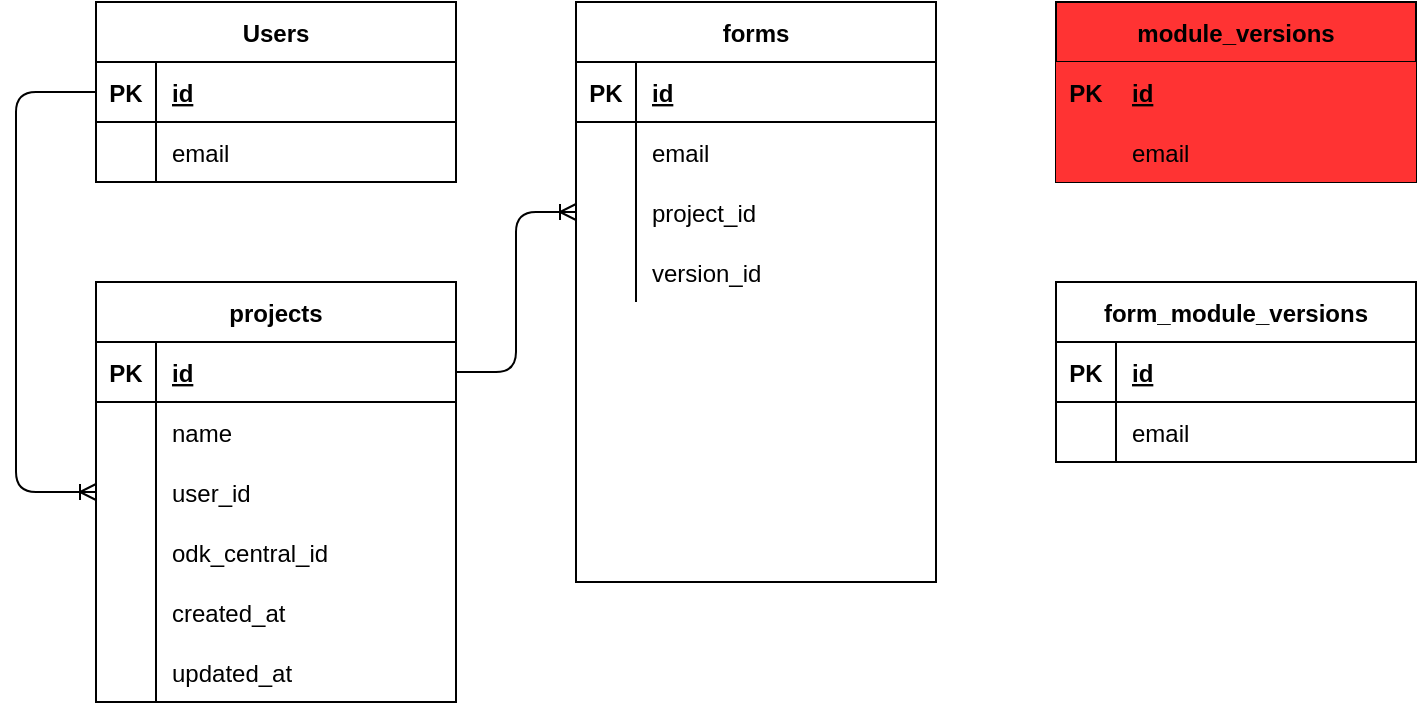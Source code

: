 <mxfile version="14.9.6" type="device"><diagram id="-RQtp0on42Yfe7cX6TAC" name="Page-1"><mxGraphModel dx="1086" dy="806" grid="1" gridSize="10" guides="1" tooltips="1" connect="1" arrows="1" fold="1" page="1" pageScale="1" pageWidth="1654" pageHeight="2336" math="0" shadow="0"><root><mxCell id="0"/><mxCell id="1" parent="0"/><mxCell id="PeWnFqlLQB9ZJIhjdBTY-1" value="Users" style="shape=table;startSize=30;container=1;collapsible=1;childLayout=tableLayout;fixedRows=1;rowLines=0;fontStyle=1;align=center;resizeLast=1;" vertex="1" parent="1"><mxGeometry x="80" y="320" width="180" height="90" as="geometry"/></mxCell><mxCell id="PeWnFqlLQB9ZJIhjdBTY-2" value="" style="shape=partialRectangle;collapsible=0;dropTarget=0;pointerEvents=0;fillColor=none;top=0;left=0;bottom=1;right=0;points=[[0,0.5],[1,0.5]];portConstraint=eastwest;" vertex="1" parent="PeWnFqlLQB9ZJIhjdBTY-1"><mxGeometry y="30" width="180" height="30" as="geometry"/></mxCell><mxCell id="PeWnFqlLQB9ZJIhjdBTY-3" value="PK" style="shape=partialRectangle;connectable=0;fillColor=none;top=0;left=0;bottom=0;right=0;fontStyle=1;overflow=hidden;" vertex="1" parent="PeWnFqlLQB9ZJIhjdBTY-2"><mxGeometry width="30" height="30" as="geometry"/></mxCell><mxCell id="PeWnFqlLQB9ZJIhjdBTY-4" value="id" style="shape=partialRectangle;connectable=0;fillColor=none;top=0;left=0;bottom=0;right=0;align=left;spacingLeft=6;fontStyle=5;overflow=hidden;" vertex="1" parent="PeWnFqlLQB9ZJIhjdBTY-2"><mxGeometry x="30" width="150" height="30" as="geometry"/></mxCell><mxCell id="PeWnFqlLQB9ZJIhjdBTY-5" value="" style="shape=partialRectangle;collapsible=0;dropTarget=0;pointerEvents=0;fillColor=none;top=0;left=0;bottom=0;right=0;points=[[0,0.5],[1,0.5]];portConstraint=eastwest;" vertex="1" parent="PeWnFqlLQB9ZJIhjdBTY-1"><mxGeometry y="60" width="180" height="30" as="geometry"/></mxCell><mxCell id="PeWnFqlLQB9ZJIhjdBTY-6" value="" style="shape=partialRectangle;connectable=0;fillColor=none;top=0;left=0;bottom=0;right=0;editable=1;overflow=hidden;" vertex="1" parent="PeWnFqlLQB9ZJIhjdBTY-5"><mxGeometry width="30" height="30" as="geometry"/></mxCell><mxCell id="PeWnFqlLQB9ZJIhjdBTY-7" value="email" style="shape=partialRectangle;connectable=0;fillColor=none;top=0;left=0;bottom=0;right=0;align=left;spacingLeft=6;overflow=hidden;" vertex="1" parent="PeWnFqlLQB9ZJIhjdBTY-5"><mxGeometry x="30" width="150" height="30" as="geometry"/></mxCell><mxCell id="PeWnFqlLQB9ZJIhjdBTY-17" value="projects" style="shape=table;startSize=30;container=1;collapsible=1;childLayout=tableLayout;fixedRows=1;rowLines=0;fontStyle=1;align=center;resizeLast=1;" vertex="1" parent="1"><mxGeometry x="80" y="460" width="180" height="210" as="geometry"/></mxCell><mxCell id="PeWnFqlLQB9ZJIhjdBTY-18" value="" style="shape=partialRectangle;collapsible=0;dropTarget=0;pointerEvents=0;fillColor=none;top=0;left=0;bottom=1;right=0;points=[[0,0.5],[1,0.5]];portConstraint=eastwest;" vertex="1" parent="PeWnFqlLQB9ZJIhjdBTY-17"><mxGeometry y="30" width="180" height="30" as="geometry"/></mxCell><mxCell id="PeWnFqlLQB9ZJIhjdBTY-19" value="PK" style="shape=partialRectangle;connectable=0;fillColor=none;top=0;left=0;bottom=0;right=0;fontStyle=1;overflow=hidden;" vertex="1" parent="PeWnFqlLQB9ZJIhjdBTY-18"><mxGeometry width="30" height="30" as="geometry"/></mxCell><mxCell id="PeWnFqlLQB9ZJIhjdBTY-20" value="id" style="shape=partialRectangle;connectable=0;fillColor=none;top=0;left=0;bottom=0;right=0;align=left;spacingLeft=6;fontStyle=5;overflow=hidden;" vertex="1" parent="PeWnFqlLQB9ZJIhjdBTY-18"><mxGeometry x="30" width="150" height="30" as="geometry"/></mxCell><mxCell id="PeWnFqlLQB9ZJIhjdBTY-21" value="" style="shape=partialRectangle;collapsible=0;dropTarget=0;pointerEvents=0;fillColor=none;top=0;left=0;bottom=0;right=0;points=[[0,0.5],[1,0.5]];portConstraint=eastwest;" vertex="1" parent="PeWnFqlLQB9ZJIhjdBTY-17"><mxGeometry y="60" width="180" height="30" as="geometry"/></mxCell><mxCell id="PeWnFqlLQB9ZJIhjdBTY-22" value="" style="shape=partialRectangle;connectable=0;fillColor=none;top=0;left=0;bottom=0;right=0;editable=1;overflow=hidden;" vertex="1" parent="PeWnFqlLQB9ZJIhjdBTY-21"><mxGeometry width="30" height="30" as="geometry"/></mxCell><mxCell id="PeWnFqlLQB9ZJIhjdBTY-23" value="name" style="shape=partialRectangle;connectable=0;fillColor=none;top=0;left=0;bottom=0;right=0;align=left;spacingLeft=6;overflow=hidden;" vertex="1" parent="PeWnFqlLQB9ZJIhjdBTY-21"><mxGeometry x="30" width="150" height="30" as="geometry"/></mxCell><mxCell id="PeWnFqlLQB9ZJIhjdBTY-65" value="" style="shape=partialRectangle;collapsible=0;dropTarget=0;pointerEvents=0;fillColor=none;top=0;left=0;bottom=0;right=0;points=[[0,0.5],[1,0.5]];portConstraint=eastwest;" vertex="1" parent="PeWnFqlLQB9ZJIhjdBTY-17"><mxGeometry y="90" width="180" height="30" as="geometry"/></mxCell><mxCell id="PeWnFqlLQB9ZJIhjdBTY-66" value="" style="shape=partialRectangle;connectable=0;fillColor=none;top=0;left=0;bottom=0;right=0;editable=1;overflow=hidden;" vertex="1" parent="PeWnFqlLQB9ZJIhjdBTY-65"><mxGeometry width="30" height="30" as="geometry"/></mxCell><mxCell id="PeWnFqlLQB9ZJIhjdBTY-67" value="user_id" style="shape=partialRectangle;connectable=0;fillColor=none;top=0;left=0;bottom=0;right=0;align=left;spacingLeft=6;overflow=hidden;" vertex="1" parent="PeWnFqlLQB9ZJIhjdBTY-65"><mxGeometry x="30" width="150" height="30" as="geometry"/></mxCell><mxCell id="PeWnFqlLQB9ZJIhjdBTY-45" value="" style="shape=partialRectangle;collapsible=0;dropTarget=0;pointerEvents=0;fillColor=none;top=0;left=0;bottom=0;right=0;points=[[0,0.5],[1,0.5]];portConstraint=eastwest;" vertex="1" parent="PeWnFqlLQB9ZJIhjdBTY-17"><mxGeometry y="120" width="180" height="30" as="geometry"/></mxCell><mxCell id="PeWnFqlLQB9ZJIhjdBTY-46" value="" style="shape=partialRectangle;connectable=0;fillColor=none;top=0;left=0;bottom=0;right=0;editable=1;overflow=hidden;" vertex="1" parent="PeWnFqlLQB9ZJIhjdBTY-45"><mxGeometry width="30" height="30" as="geometry"/></mxCell><mxCell id="PeWnFqlLQB9ZJIhjdBTY-47" value="odk_central_id" style="shape=partialRectangle;connectable=0;fillColor=none;top=0;left=0;bottom=0;right=0;align=left;spacingLeft=6;overflow=hidden;" vertex="1" parent="PeWnFqlLQB9ZJIhjdBTY-45"><mxGeometry x="30" width="150" height="30" as="geometry"/></mxCell><mxCell id="PeWnFqlLQB9ZJIhjdBTY-59" value="" style="shape=partialRectangle;collapsible=0;dropTarget=0;pointerEvents=0;fillColor=none;top=0;left=0;bottom=0;right=0;points=[[0,0.5],[1,0.5]];portConstraint=eastwest;" vertex="1" parent="PeWnFqlLQB9ZJIhjdBTY-17"><mxGeometry y="150" width="180" height="30" as="geometry"/></mxCell><mxCell id="PeWnFqlLQB9ZJIhjdBTY-60" value="" style="shape=partialRectangle;connectable=0;fillColor=none;top=0;left=0;bottom=0;right=0;editable=1;overflow=hidden;" vertex="1" parent="PeWnFqlLQB9ZJIhjdBTY-59"><mxGeometry width="30" height="30" as="geometry"/></mxCell><mxCell id="PeWnFqlLQB9ZJIhjdBTY-61" value="created_at" style="shape=partialRectangle;connectable=0;fillColor=none;top=0;left=0;bottom=0;right=0;align=left;spacingLeft=6;overflow=hidden;" vertex="1" parent="PeWnFqlLQB9ZJIhjdBTY-59"><mxGeometry x="30" width="150" height="30" as="geometry"/></mxCell><mxCell id="PeWnFqlLQB9ZJIhjdBTY-62" value="" style="shape=partialRectangle;collapsible=0;dropTarget=0;pointerEvents=0;fillColor=none;top=0;left=0;bottom=0;right=0;points=[[0,0.5],[1,0.5]];portConstraint=eastwest;" vertex="1" parent="PeWnFqlLQB9ZJIhjdBTY-17"><mxGeometry y="180" width="180" height="30" as="geometry"/></mxCell><mxCell id="PeWnFqlLQB9ZJIhjdBTY-63" value="" style="shape=partialRectangle;connectable=0;fillColor=none;top=0;left=0;bottom=0;right=0;editable=1;overflow=hidden;" vertex="1" parent="PeWnFqlLQB9ZJIhjdBTY-62"><mxGeometry width="30" height="30" as="geometry"/></mxCell><mxCell id="PeWnFqlLQB9ZJIhjdBTY-64" value="updated_at" style="shape=partialRectangle;connectable=0;fillColor=none;top=0;left=0;bottom=0;right=0;align=left;spacingLeft=6;overflow=hidden;" vertex="1" parent="PeWnFqlLQB9ZJIhjdBTY-62"><mxGeometry x="30" width="150" height="30" as="geometry"/></mxCell><mxCell id="PeWnFqlLQB9ZJIhjdBTY-24" value="form_module_versions" style="shape=table;startSize=30;container=1;collapsible=1;childLayout=tableLayout;fixedRows=1;rowLines=0;fontStyle=1;align=center;resizeLast=1;" vertex="1" parent="1"><mxGeometry x="560" y="460" width="180" height="90" as="geometry"/></mxCell><mxCell id="PeWnFqlLQB9ZJIhjdBTY-25" value="" style="shape=partialRectangle;collapsible=0;dropTarget=0;pointerEvents=0;fillColor=none;top=0;left=0;bottom=1;right=0;points=[[0,0.5],[1,0.5]];portConstraint=eastwest;" vertex="1" parent="PeWnFqlLQB9ZJIhjdBTY-24"><mxGeometry y="30" width="180" height="30" as="geometry"/></mxCell><mxCell id="PeWnFqlLQB9ZJIhjdBTY-26" value="PK" style="shape=partialRectangle;connectable=0;fillColor=none;top=0;left=0;bottom=0;right=0;fontStyle=1;overflow=hidden;" vertex="1" parent="PeWnFqlLQB9ZJIhjdBTY-25"><mxGeometry width="30" height="30" as="geometry"/></mxCell><mxCell id="PeWnFqlLQB9ZJIhjdBTY-27" value="id" style="shape=partialRectangle;connectable=0;fillColor=none;top=0;left=0;bottom=0;right=0;align=left;spacingLeft=6;fontStyle=5;overflow=hidden;" vertex="1" parent="PeWnFqlLQB9ZJIhjdBTY-25"><mxGeometry x="30" width="150" height="30" as="geometry"/></mxCell><mxCell id="PeWnFqlLQB9ZJIhjdBTY-28" value="" style="shape=partialRectangle;collapsible=0;dropTarget=0;pointerEvents=0;fillColor=none;top=0;left=0;bottom=0;right=0;points=[[0,0.5],[1,0.5]];portConstraint=eastwest;" vertex="1" parent="PeWnFqlLQB9ZJIhjdBTY-24"><mxGeometry y="60" width="180" height="30" as="geometry"/></mxCell><mxCell id="PeWnFqlLQB9ZJIhjdBTY-29" value="" style="shape=partialRectangle;connectable=0;fillColor=none;top=0;left=0;bottom=0;right=0;editable=1;overflow=hidden;" vertex="1" parent="PeWnFqlLQB9ZJIhjdBTY-28"><mxGeometry width="30" height="30" as="geometry"/></mxCell><mxCell id="PeWnFqlLQB9ZJIhjdBTY-30" value="email" style="shape=partialRectangle;connectable=0;fillColor=none;top=0;left=0;bottom=0;right=0;align=left;spacingLeft=6;overflow=hidden;" vertex="1" parent="PeWnFqlLQB9ZJIhjdBTY-28"><mxGeometry x="30" width="150" height="30" as="geometry"/></mxCell><mxCell id="PeWnFqlLQB9ZJIhjdBTY-31" value="module_versions" style="shape=table;startSize=30;container=1;collapsible=1;childLayout=tableLayout;fixedRows=1;rowLines=0;fontStyle=1;align=center;resizeLast=1;fillColor=#FF3333;" vertex="1" parent="1"><mxGeometry x="560" y="320" width="180" height="90" as="geometry"/></mxCell><mxCell id="PeWnFqlLQB9ZJIhjdBTY-32" value="" style="shape=partialRectangle;collapsible=0;dropTarget=0;pointerEvents=0;top=0;left=0;bottom=1;right=0;points=[[0,0.5],[1,0.5]];portConstraint=eastwest;fillColor=#FF3333;" vertex="1" parent="PeWnFqlLQB9ZJIhjdBTY-31"><mxGeometry y="30" width="180" height="30" as="geometry"/></mxCell><mxCell id="PeWnFqlLQB9ZJIhjdBTY-33" value="PK" style="shape=partialRectangle;connectable=0;top=0;left=0;bottom=0;right=0;fontStyle=1;overflow=hidden;fillColor=#FF3333;" vertex="1" parent="PeWnFqlLQB9ZJIhjdBTY-32"><mxGeometry width="30" height="30" as="geometry"/></mxCell><mxCell id="PeWnFqlLQB9ZJIhjdBTY-34" value="id" style="shape=partialRectangle;connectable=0;top=0;left=0;bottom=0;right=0;align=left;spacingLeft=6;fontStyle=5;overflow=hidden;fillColor=#FF3333;" vertex="1" parent="PeWnFqlLQB9ZJIhjdBTY-32"><mxGeometry x="30" width="150" height="30" as="geometry"/></mxCell><mxCell id="PeWnFqlLQB9ZJIhjdBTY-35" value="" style="shape=partialRectangle;collapsible=0;dropTarget=0;pointerEvents=0;top=0;left=0;bottom=0;right=0;points=[[0,0.5],[1,0.5]];portConstraint=eastwest;fillColor=#FF3333;" vertex="1" parent="PeWnFqlLQB9ZJIhjdBTY-31"><mxGeometry y="60" width="180" height="30" as="geometry"/></mxCell><mxCell id="PeWnFqlLQB9ZJIhjdBTY-36" value="" style="shape=partialRectangle;connectable=0;top=0;left=0;bottom=0;right=0;editable=1;overflow=hidden;fillColor=#FF3333;" vertex="1" parent="PeWnFqlLQB9ZJIhjdBTY-35"><mxGeometry width="30" height="30" as="geometry"/></mxCell><mxCell id="PeWnFqlLQB9ZJIhjdBTY-37" value="email" style="shape=partialRectangle;connectable=0;top=0;left=0;bottom=0;right=0;align=left;spacingLeft=6;overflow=hidden;fillColor=#FF3333;" vertex="1" parent="PeWnFqlLQB9ZJIhjdBTY-35"><mxGeometry x="30" width="150" height="30" as="geometry"/></mxCell><mxCell id="PeWnFqlLQB9ZJIhjdBTY-38" value="forms" style="shape=table;startSize=30;container=1;collapsible=1;childLayout=tableLayout;fixedRows=1;rowLines=0;fontStyle=1;align=center;resizeLast=1;" vertex="1" parent="1"><mxGeometry x="320" y="320" width="180" height="290" as="geometry"/></mxCell><mxCell id="PeWnFqlLQB9ZJIhjdBTY-39" value="" style="shape=partialRectangle;collapsible=0;dropTarget=0;pointerEvents=0;fillColor=none;top=0;left=0;bottom=1;right=0;points=[[0,0.5],[1,0.5]];portConstraint=eastwest;" vertex="1" parent="PeWnFqlLQB9ZJIhjdBTY-38"><mxGeometry y="30" width="180" height="30" as="geometry"/></mxCell><mxCell id="PeWnFqlLQB9ZJIhjdBTY-40" value="PK" style="shape=partialRectangle;connectable=0;fillColor=none;top=0;left=0;bottom=0;right=0;fontStyle=1;overflow=hidden;" vertex="1" parent="PeWnFqlLQB9ZJIhjdBTY-39"><mxGeometry width="30" height="30" as="geometry"/></mxCell><mxCell id="PeWnFqlLQB9ZJIhjdBTY-41" value="id" style="shape=partialRectangle;connectable=0;fillColor=none;top=0;left=0;bottom=0;right=0;align=left;spacingLeft=6;fontStyle=5;overflow=hidden;" vertex="1" parent="PeWnFqlLQB9ZJIhjdBTY-39"><mxGeometry x="30" width="150" height="30" as="geometry"/></mxCell><mxCell id="PeWnFqlLQB9ZJIhjdBTY-42" value="" style="shape=partialRectangle;collapsible=0;dropTarget=0;pointerEvents=0;fillColor=none;top=0;left=0;bottom=0;right=0;points=[[0,0.5],[1,0.5]];portConstraint=eastwest;" vertex="1" parent="PeWnFqlLQB9ZJIhjdBTY-38"><mxGeometry y="60" width="180" height="30" as="geometry"/></mxCell><mxCell id="PeWnFqlLQB9ZJIhjdBTY-43" value="" style="shape=partialRectangle;connectable=0;fillColor=none;top=0;left=0;bottom=0;right=0;editable=1;overflow=hidden;" vertex="1" parent="PeWnFqlLQB9ZJIhjdBTY-42"><mxGeometry width="30" height="30" as="geometry"/></mxCell><mxCell id="PeWnFqlLQB9ZJIhjdBTY-44" value="email" style="shape=partialRectangle;connectable=0;fillColor=none;top=0;left=0;bottom=0;right=0;align=left;spacingLeft=6;overflow=hidden;" vertex="1" parent="PeWnFqlLQB9ZJIhjdBTY-42"><mxGeometry x="30" width="150" height="30" as="geometry"/></mxCell><mxCell id="PeWnFqlLQB9ZJIhjdBTY-71" value="" style="shape=partialRectangle;collapsible=0;dropTarget=0;pointerEvents=0;fillColor=none;top=0;left=0;bottom=0;right=0;points=[[0,0.5],[1,0.5]];portConstraint=eastwest;" vertex="1" parent="PeWnFqlLQB9ZJIhjdBTY-38"><mxGeometry y="90" width="180" height="30" as="geometry"/></mxCell><mxCell id="PeWnFqlLQB9ZJIhjdBTY-72" value="" style="shape=partialRectangle;connectable=0;fillColor=none;top=0;left=0;bottom=0;right=0;editable=1;overflow=hidden;" vertex="1" parent="PeWnFqlLQB9ZJIhjdBTY-71"><mxGeometry width="30" height="30" as="geometry"/></mxCell><mxCell id="PeWnFqlLQB9ZJIhjdBTY-73" value="project_id" style="shape=partialRectangle;connectable=0;fillColor=none;top=0;left=0;bottom=0;right=0;align=left;spacingLeft=6;overflow=hidden;" vertex="1" parent="PeWnFqlLQB9ZJIhjdBTY-71"><mxGeometry x="30" width="150" height="30" as="geometry"/></mxCell><mxCell id="PeWnFqlLQB9ZJIhjdBTY-75" value="" style="shape=partialRectangle;collapsible=0;dropTarget=0;pointerEvents=0;fillColor=none;top=0;left=0;bottom=0;right=0;points=[[0,0.5],[1,0.5]];portConstraint=eastwest;" vertex="1" parent="PeWnFqlLQB9ZJIhjdBTY-38"><mxGeometry y="120" width="180" height="30" as="geometry"/></mxCell><mxCell id="PeWnFqlLQB9ZJIhjdBTY-76" value="" style="shape=partialRectangle;connectable=0;fillColor=none;top=0;left=0;bottom=0;right=0;editable=1;overflow=hidden;" vertex="1" parent="PeWnFqlLQB9ZJIhjdBTY-75"><mxGeometry width="30" height="30" as="geometry"/></mxCell><mxCell id="PeWnFqlLQB9ZJIhjdBTY-77" value="version_id" style="shape=partialRectangle;connectable=0;fillColor=none;top=0;left=0;bottom=0;right=0;align=left;spacingLeft=6;overflow=hidden;" vertex="1" parent="PeWnFqlLQB9ZJIhjdBTY-75"><mxGeometry x="30" width="150" height="30" as="geometry"/></mxCell><mxCell id="PeWnFqlLQB9ZJIhjdBTY-69" value="" style="edgeStyle=orthogonalEdgeStyle;fontSize=12;html=1;endArrow=ERoneToMany;exitX=0;exitY=0.5;exitDx=0;exitDy=0;entryX=0;entryY=0.5;entryDx=0;entryDy=0;" edge="1" parent="1" source="PeWnFqlLQB9ZJIhjdBTY-2" target="PeWnFqlLQB9ZJIhjdBTY-65"><mxGeometry width="100" height="100" relative="1" as="geometry"><mxPoint x="-80" y="555" as="sourcePoint"/><mxPoint x="20" y="455" as="targetPoint"/><Array as="points"><mxPoint x="40" y="365"/><mxPoint x="40" y="565"/></Array></mxGeometry></mxCell><mxCell id="PeWnFqlLQB9ZJIhjdBTY-74" value="" style="edgeStyle=orthogonalEdgeStyle;fontSize=12;html=1;endArrow=ERoneToMany;entryX=0;entryY=0.5;entryDx=0;entryDy=0;" edge="1" parent="1" source="PeWnFqlLQB9ZJIhjdBTY-18" target="PeWnFqlLQB9ZJIhjdBTY-71"><mxGeometry width="100" height="100" relative="1" as="geometry"><mxPoint x="350" y="460" as="sourcePoint"/><mxPoint x="450" y="360" as="targetPoint"/></mxGeometry></mxCell></root></mxGraphModel></diagram></mxfile>